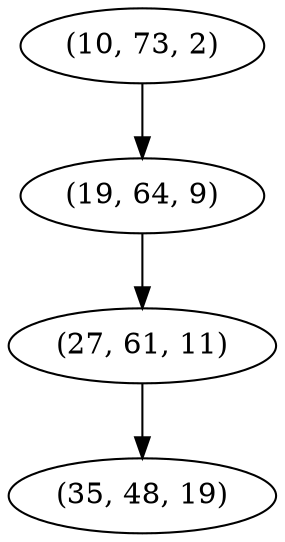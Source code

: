 digraph tree {
    "(10, 73, 2)";
    "(19, 64, 9)";
    "(27, 61, 11)";
    "(35, 48, 19)";
    "(10, 73, 2)" -> "(19, 64, 9)";
    "(19, 64, 9)" -> "(27, 61, 11)";
    "(27, 61, 11)" -> "(35, 48, 19)";
}
